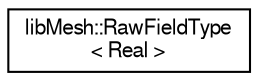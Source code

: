 digraph "Graphical Class Hierarchy"
{
  edge [fontname="FreeSans",fontsize="10",labelfontname="FreeSans",labelfontsize="10"];
  node [fontname="FreeSans",fontsize="10",shape=record];
  rankdir="LR";
  Node1 [label="libMesh::RawFieldType\l\< Real \>",height=0.2,width=0.4,color="black", fillcolor="white", style="filled",URL="$structlibMesh_1_1RawFieldType_3_01Real_01_4.html"];
}
